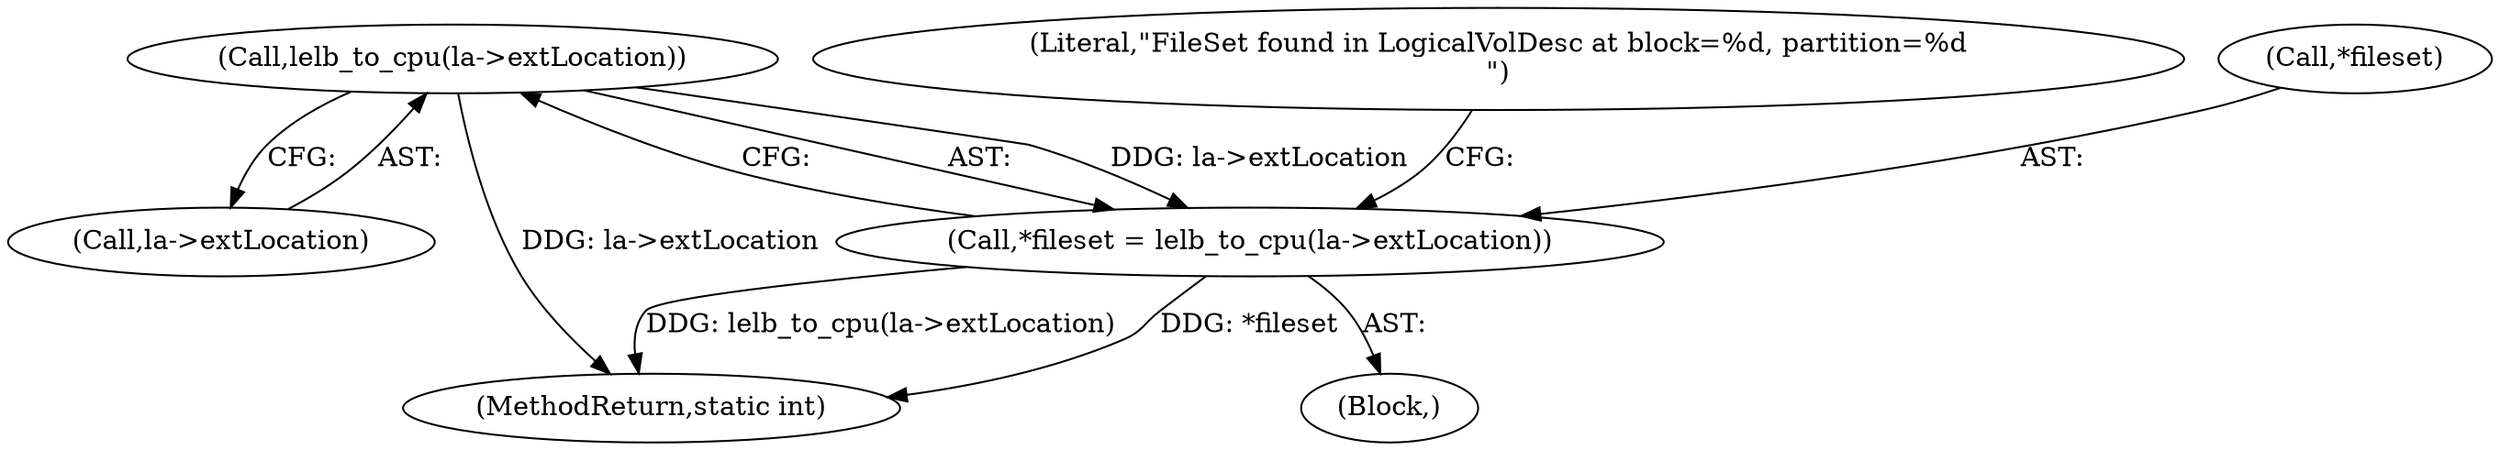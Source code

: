 digraph "0_linux_1df2ae31c724e57be9d7ac00d78db8a5dabdd050@pointer" {
"1000662" [label="(Call,lelb_to_cpu(la->extLocation))"];
"1000659" [label="(Call,*fileset = lelb_to_cpu(la->extLocation))"];
"1000663" [label="(Call,la->extLocation)"];
"1000691" [label="(MethodReturn,static int)"];
"1000659" [label="(Call,*fileset = lelb_to_cpu(la->extLocation))"];
"1000667" [label="(Literal,\"FileSet found in LogicalVolDesc at block=%d, partition=%d\n\")"];
"1000647" [label="(Block,)"];
"1000662" [label="(Call,lelb_to_cpu(la->extLocation))"];
"1000660" [label="(Call,*fileset)"];
"1000662" -> "1000659"  [label="AST: "];
"1000662" -> "1000663"  [label="CFG: "];
"1000663" -> "1000662"  [label="AST: "];
"1000659" -> "1000662"  [label="CFG: "];
"1000662" -> "1000691"  [label="DDG: la->extLocation"];
"1000662" -> "1000659"  [label="DDG: la->extLocation"];
"1000659" -> "1000647"  [label="AST: "];
"1000660" -> "1000659"  [label="AST: "];
"1000667" -> "1000659"  [label="CFG: "];
"1000659" -> "1000691"  [label="DDG: *fileset"];
"1000659" -> "1000691"  [label="DDG: lelb_to_cpu(la->extLocation)"];
}
